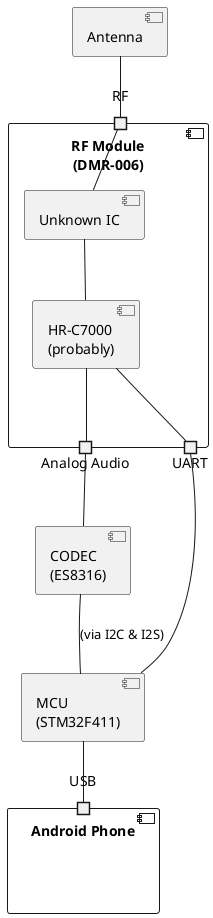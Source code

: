 @startuml

component Antenna
component "RF Module\n(DMR-006)" {
    portin RF
    portout "Analog Audio"
    portout UART

    component "HR-C7000\n(probably)" as [HR-C7000]

    [HR-C7000] -- UART
    RF - [Unknown IC]
    [Unknown IC] -- [HR-C7000]
    [HR-C7000] -- "Analog Audio"
}
component "CODEC\n(ES8316)" as [CODEC]
component "MCU\n(STM32F411)" as [MCU]
component "Android Phone" as [Phone] {
    portin USB
}

[Antenna] -- RF
"Analog Audio" -- [CODEC]
UART -- [MCU]
[CODEC] -- [MCU] : (via I2C & I2S)
[MCU] -- USB

@enduml
